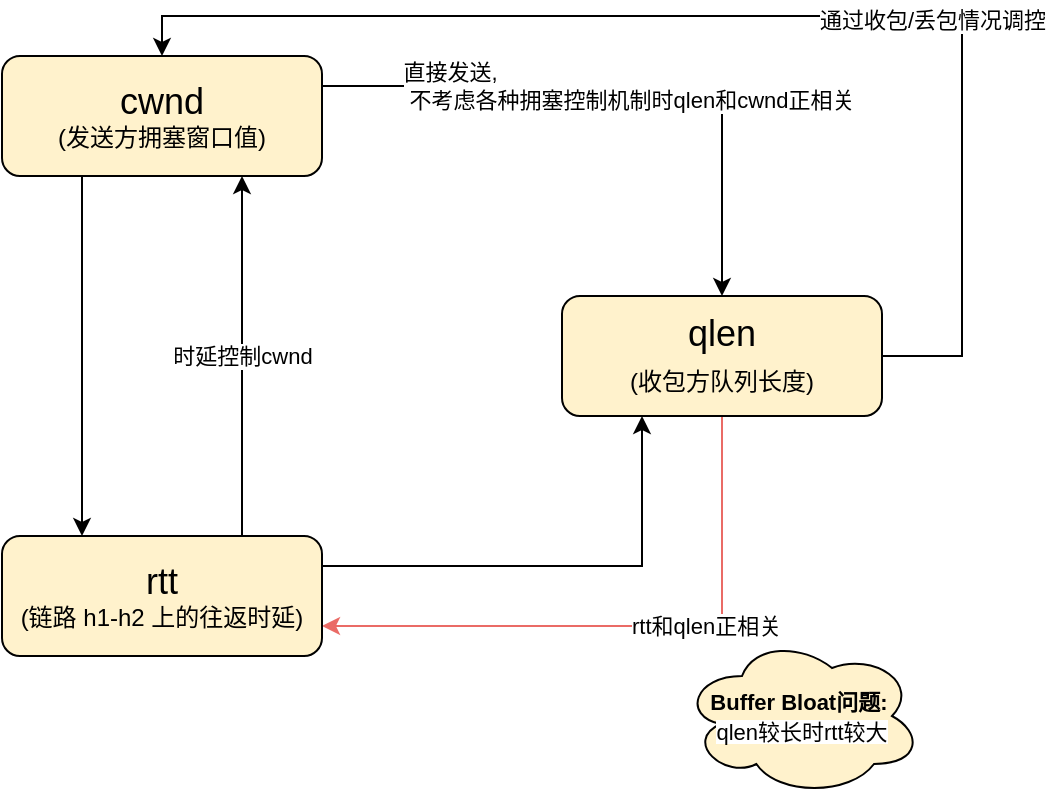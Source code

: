 <mxfile version="14.5.1" type="device" pages="2"><diagram id="knIP9MYX4YvF8Oh4ZdVp" name="draft"><mxGraphModel dx="1121" dy="553" grid="1" gridSize="10" guides="1" tooltips="1" connect="1" arrows="1" fold="1" page="1" pageScale="1" pageWidth="1169" pageHeight="827" math="0" shadow="0"><root><mxCell id="0"/><mxCell id="1" parent="0"/><mxCell id="ZzQ0bTXudo0s3Mfz1r9u-4" value="&lt;div style=&quot;text-align: left&quot;&gt;直接发送,&lt;/div&gt;&amp;nbsp;不考虑各种拥塞控制机制时qlen和cwnd正相关" style="edgeStyle=orthogonalEdgeStyle;rounded=0;orthogonalLoop=1;jettySize=auto;html=1;exitX=1;exitY=0.25;exitDx=0;exitDy=0;entryX=0.5;entryY=0;entryDx=0;entryDy=0;" edge="1" parent="1" source="ZzQ0bTXudo0s3Mfz1r9u-1" target="ZzQ0bTXudo0s3Mfz1r9u-2"><mxGeometry relative="1" as="geometry"/></mxCell><mxCell id="ZzQ0bTXudo0s3Mfz1r9u-5" style="edgeStyle=orthogonalEdgeStyle;rounded=0;orthogonalLoop=1;jettySize=auto;html=1;exitX=0.25;exitY=1;exitDx=0;exitDy=0;entryX=0.25;entryY=0;entryDx=0;entryDy=0;" edge="1" parent="1" source="ZzQ0bTXudo0s3Mfz1r9u-1" target="ZzQ0bTXudo0s3Mfz1r9u-3"><mxGeometry relative="1" as="geometry"/></mxCell><mxCell id="ZzQ0bTXudo0s3Mfz1r9u-1" value="&lt;font&gt;&lt;span style=&quot;font-size: 18px&quot;&gt;cwnd&lt;/span&gt;&lt;br&gt;&lt;font style=&quot;font-size: 12px&quot;&gt;(发送方拥塞窗口值)&lt;/font&gt;&lt;br&gt;&lt;/font&gt;" style="rounded=1;whiteSpace=wrap;html=1;fillColor=#FFF2CC;" vertex="1" parent="1"><mxGeometry x="360" y="120" width="160" height="60" as="geometry"/></mxCell><mxCell id="ZzQ0bTXudo0s3Mfz1r9u-7" value="rtt和qlen正相关" style="edgeStyle=orthogonalEdgeStyle;rounded=0.5;orthogonalLoop=1;jettySize=auto;html=1;exitX=0.5;exitY=1;exitDx=0;exitDy=0;entryX=1;entryY=0.75;entryDx=0;entryDy=0;strokeColor=#EA6B66;align=left;" edge="1" parent="1" source="ZzQ0bTXudo0s3Mfz1r9u-2" target="ZzQ0bTXudo0s3Mfz1r9u-3"><mxGeometry relative="1" as="geometry"/></mxCell><mxCell id="ZzQ0bTXudo0s3Mfz1r9u-9" style="edgeStyle=orthogonalEdgeStyle;rounded=0;orthogonalLoop=1;jettySize=auto;html=1;exitX=1;exitY=0.5;exitDx=0;exitDy=0;entryX=0.5;entryY=0;entryDx=0;entryDy=0;strokeColor=#000000;" edge="1" parent="1" source="ZzQ0bTXudo0s3Mfz1r9u-2" target="ZzQ0bTXudo0s3Mfz1r9u-1"><mxGeometry relative="1" as="geometry"><Array as="points"><mxPoint x="840" y="270"/><mxPoint x="840" y="100"/><mxPoint x="440" y="100"/></Array></mxGeometry></mxCell><mxCell id="ZzQ0bTXudo0s3Mfz1r9u-10" value="通过收包/丢包情况调控" style="edgeLabel;html=1;align=center;verticalAlign=middle;resizable=0;points=[];" vertex="1" connectable="0" parent="ZzQ0bTXudo0s3Mfz1r9u-9"><mxGeometry x="-0.281" y="2" relative="1" as="geometry"><mxPoint x="1" as="offset"/></mxGeometry></mxCell><mxCell id="ZzQ0bTXudo0s3Mfz1r9u-2" value="&lt;font&gt;&lt;span style=&quot;font-size: 18px&quot;&gt;qlen&lt;/span&gt;&lt;br&gt;&lt;font style=&quot;font-size: 12px&quot;&gt;(收包方队列长度)&lt;/font&gt;&lt;/font&gt;&lt;font style=&quot;font-size: 18px&quot;&gt;&lt;br&gt;&lt;/font&gt;" style="rounded=1;whiteSpace=wrap;html=1;fillColor=#FFF2CC;" vertex="1" parent="1"><mxGeometry x="640" y="240" width="160" height="60" as="geometry"/></mxCell><mxCell id="ZzQ0bTXudo0s3Mfz1r9u-8" value="时延控制cwnd" style="edgeStyle=orthogonalEdgeStyle;rounded=0;orthogonalLoop=1;jettySize=auto;html=1;exitX=0.75;exitY=0;exitDx=0;exitDy=0;entryX=0.75;entryY=1;entryDx=0;entryDy=0;" edge="1" parent="1" source="ZzQ0bTXudo0s3Mfz1r9u-3" target="ZzQ0bTXudo0s3Mfz1r9u-1"><mxGeometry relative="1" as="geometry"/></mxCell><mxCell id="ZzQ0bTXudo0s3Mfz1r9u-12" style="edgeStyle=orthogonalEdgeStyle;rounded=0;orthogonalLoop=1;jettySize=auto;html=1;exitX=1;exitY=0.25;exitDx=0;exitDy=0;entryX=0.25;entryY=1;entryDx=0;entryDy=0;strokeColor=#000000;" edge="1" parent="1" source="ZzQ0bTXudo0s3Mfz1r9u-3" target="ZzQ0bTXudo0s3Mfz1r9u-2"><mxGeometry relative="1" as="geometry"/></mxCell><mxCell id="ZzQ0bTXudo0s3Mfz1r9u-3" value="&lt;font&gt;&lt;span style=&quot;font-size: 18px&quot;&gt;rtt&lt;/span&gt;&lt;br&gt;&lt;font style=&quot;font-size: 12px&quot;&gt;(链路 h1-h2 上的往返时延)&lt;/font&gt;&lt;br&gt;&lt;/font&gt;" style="rounded=1;whiteSpace=wrap;html=1;fillColor=#FFF2CC;" vertex="1" parent="1"><mxGeometry x="360" y="360" width="160" height="60" as="geometry"/></mxCell><mxCell id="ZzQ0bTXudo0s3Mfz1r9u-11" value="&lt;b style=&quot;font-size: 11px ; text-align: left&quot;&gt;Buffer Bloat问题:&amp;nbsp;&lt;br&gt;&lt;/b&gt;&lt;span style=&quot;font-size: 11px ; text-align: left ; background-color: rgb(255 , 255 , 255)&quot;&gt;qlen较长时rtt较大&lt;/span&gt;" style="ellipse;shape=cloud;whiteSpace=wrap;html=1;fillColor=#FFF2CC;" vertex="1" parent="1"><mxGeometry x="700" y="410" width="120" height="80" as="geometry"/></mxCell></root></mxGraphModel></diagram><diagram name="relation-between-cwnd-qlen-rtt" id="8uz1wYJh5DPUaePt84xX"><mxGraphModel dx="1121" dy="553" grid="1" gridSize="10" guides="1" tooltips="1" connect="1" arrows="1" fold="1" page="1" pageScale="1" pageWidth="1169" pageHeight="827" math="0" shadow="0"><root><mxCell id="bMQ1Au6MmyZ_Yj3t9nZI-0"/><mxCell id="bMQ1Au6MmyZ_Yj3t9nZI-1" parent="bMQ1Au6MmyZ_Yj3t9nZI-0"/><mxCell id="BTmkOVpFvCua8qzh4wvd-4" value="&lt;div style=&quot;text-align: left&quot;&gt;&lt;b&gt;cwnd 影响发送速率,&lt;/b&gt;&lt;/div&gt;&lt;div style=&quot;text-align: left&quot;&gt;&lt;b&gt;进而影响收包方的队列长度&lt;/b&gt;&lt;/div&gt;" style="edgeStyle=orthogonalEdgeStyle;rounded=0;orthogonalLoop=1;jettySize=auto;html=1;exitX=1;exitY=0.75;exitDx=0;exitDy=0;entryX=0.25;entryY=0;entryDx=0;entryDy=0;strokeColor=#3333FF;fillColor=#67AB9F;" edge="1" parent="bMQ1Au6MmyZ_Yj3t9nZI-1" source="bMQ1Au6MmyZ_Yj3t9nZI-4" target="bMQ1Au6MmyZ_Yj3t9nZI-8"><mxGeometry x="-0.161" y="-20" relative="1" as="geometry"><mxPoint as="offset"/></mxGeometry></mxCell><mxCell id="BTmkOVpFvCua8qzh4wvd-7" value="&lt;div style=&quot;text-align: left&quot;&gt;&lt;b&gt;拥塞窗口值会影响拥塞状况&lt;/b&gt;,&amp;nbsp;&lt;/div&gt;&lt;div style=&quot;text-align: left&quot;&gt;进而影响链路的往返时延&lt;/div&gt;" style="edgeStyle=orthogonalEdgeStyle;rounded=0;orthogonalLoop=1;jettySize=auto;html=1;exitX=0;exitY=0.25;exitDx=0;exitDy=0;entryX=0.25;entryY=0;entryDx=0;entryDy=0;strokeColor=#994C00;fillColor=#67AB9F;" edge="1" parent="bMQ1Au6MmyZ_Yj3t9nZI-1" source="bMQ1Au6MmyZ_Yj3t9nZI-4" target="bMQ1Au6MmyZ_Yj3t9nZI-11"><mxGeometry x="-0.409" y="-15" relative="1" as="geometry"><mxPoint as="offset"/></mxGeometry></mxCell><mxCell id="bMQ1Au6MmyZ_Yj3t9nZI-4" value="&lt;font&gt;&lt;span style=&quot;font-size: 18px&quot;&gt;cwnd&lt;/span&gt;&lt;br&gt;&lt;font style=&quot;font-size: 12px&quot;&gt;(发送方拥塞窗口值)&lt;/font&gt;&lt;br&gt;&lt;/font&gt;" style="rounded=1;whiteSpace=wrap;html=1;fillColor=#E6E6E6;" vertex="1" parent="bMQ1Au6MmyZ_Yj3t9nZI-1"><mxGeometry x="470" y="200" width="160" height="60" as="geometry"/></mxCell><mxCell id="BTmkOVpFvCua8qzh4wvd-2" value="&lt;b&gt;rtt (往返时延)=节点处理时延+单程传输时延*2.&lt;br&gt;&lt;/b&gt;qlen 的变化通过引起&lt;u&gt;处理时延&lt;/u&gt;的变化来影响 rtt." style="edgeStyle=orthogonalEdgeStyle;rounded=0;orthogonalLoop=1;jettySize=auto;html=1;exitX=0;exitY=0.25;exitDx=0;exitDy=0;entryX=1;entryY=0.25;entryDx=0;entryDy=0;strokeColor=#3333FF;fillColor=#67AB9F;align=left;" edge="1" parent="bMQ1Au6MmyZ_Yj3t9nZI-1" source="bMQ1Au6MmyZ_Yj3t9nZI-8" target="bMQ1Au6MmyZ_Yj3t9nZI-11"><mxGeometry x="0.2" y="-15" relative="1" as="geometry"><mxPoint as="offset"/></mxGeometry></mxCell><mxCell id="BTmkOVpFvCua8qzh4wvd-6" value="&lt;b&gt;qlen队列长度会影响到收包/丢包的状况:&lt;br&gt;&lt;/b&gt;&amp;nbsp; - 丢包会导致 cwnd 快速减小, &lt;br&gt;&amp;nbsp; - 收包可以认为是对发送方当前 cwnd 值的 &quot;认可&quot;" style="edgeStyle=orthogonalEdgeStyle;rounded=0;orthogonalLoop=1;jettySize=auto;html=1;exitX=0.75;exitY=0;exitDx=0;exitDy=0;entryX=1;entryY=0.25;entryDx=0;entryDy=0;strokeColor=#994C00;fillColor=#67AB9F;align=left;" edge="1" parent="bMQ1Au6MmyZ_Yj3t9nZI-1" source="bMQ1Au6MmyZ_Yj3t9nZI-8" target="bMQ1Au6MmyZ_Yj3t9nZI-4"><mxGeometry x="-0.583" y="30" relative="1" as="geometry"><mxPoint as="offset"/></mxGeometry></mxCell><mxCell id="bMQ1Au6MmyZ_Yj3t9nZI-8" value="&lt;font&gt;&lt;span style=&quot;font-size: 18px&quot;&gt;qlen&lt;/span&gt;&lt;br&gt;&lt;font style=&quot;font-size: 12px&quot;&gt;(收包方队列长度)&lt;/font&gt;&lt;/font&gt;&lt;font style=&quot;font-size: 18px&quot;&gt;&lt;br&gt;&lt;/font&gt;" style="rounded=1;whiteSpace=wrap;html=1;fillColor=#E6E6E6;" vertex="1" parent="bMQ1Au6MmyZ_Yj3t9nZI-1"><mxGeometry x="750" y="550" width="160" height="60" as="geometry"/></mxCell><mxCell id="BTmkOVpFvCua8qzh4wvd-3" style="edgeStyle=orthogonalEdgeStyle;rounded=0;orthogonalLoop=1;jettySize=auto;html=1;exitX=0.75;exitY=0;exitDx=0;exitDy=0;entryX=0;entryY=0.75;entryDx=0;entryDy=0;strokeColor=#3333FF;fillColor=#67AB9F;" edge="1" parent="bMQ1Au6MmyZ_Yj3t9nZI-1" source="bMQ1Au6MmyZ_Yj3t9nZI-11" target="bMQ1Au6MmyZ_Yj3t9nZI-4"><mxGeometry relative="1" as="geometry"/></mxCell><mxCell id="BTmkOVpFvCua8qzh4wvd-10" value="&lt;b&gt;TCP的拥塞控制方法 &lt;/b&gt;(慢启动, 拥塞避免...)&lt;br&gt;&lt;b&gt;以 rtt 为调控周期:&lt;/b&gt;&lt;br&gt;rtt 的大小会影响拥塞窗口值变化的速率,&lt;br&gt;从而影响拥塞窗口值" style="edgeLabel;html=1;align=left;verticalAlign=middle;resizable=0;points=[];" vertex="1" connectable="0" parent="BTmkOVpFvCua8qzh4wvd-3"><mxGeometry x="-0.113" y="3" relative="1" as="geometry"><mxPoint x="-17.0" y="16.0" as="offset"/></mxGeometry></mxCell><mxCell id="BTmkOVpFvCua8qzh4wvd-5" value="&lt;b&gt;收包方对单个包的处理时延是一定的&lt;/b&gt;,&lt;br&gt;rtt 反映了链路上的传输速率, 因此收包&lt;br&gt;方队列长度受到 rtt 的影响 &lt;br&gt;(注: 实际上是受到了rtt中传输时延这一成分的影响)" style="edgeStyle=orthogonalEdgeStyle;rounded=0;orthogonalLoop=1;jettySize=auto;html=1;exitX=1;exitY=0.75;exitDx=0;exitDy=0;entryX=0;entryY=0.75;entryDx=0;entryDy=0;strokeColor=#994C00;fillColor=#67AB9F;align=left;" edge="1" parent="bMQ1Au6MmyZ_Yj3t9nZI-1" source="bMQ1Au6MmyZ_Yj3t9nZI-11" target="bMQ1Au6MmyZ_Yj3t9nZI-8"><mxGeometry x="-0.9" y="-35" relative="1" as="geometry"><mxPoint as="offset"/></mxGeometry></mxCell><mxCell id="bMQ1Au6MmyZ_Yj3t9nZI-11" value="&lt;font&gt;&lt;span style=&quot;font-size: 18px&quot;&gt;rtt&lt;/span&gt;&lt;br&gt;&lt;font style=&quot;font-size: 12px&quot;&gt;(链路 h1-h2 上的往返时延)&lt;/font&gt;&lt;br&gt;&lt;/font&gt;" style="rounded=1;whiteSpace=wrap;html=1;fillColor=#E6E6E6;" vertex="1" parent="bMQ1Au6MmyZ_Yj3t9nZI-1"><mxGeometry x="190" y="550" width="160" height="60" as="geometry"/></mxCell><mxCell id="BTmkOVpFvCua8qzh4wvd-0" value="&lt;b style=&quot;font-size: 11px ; text-align: left&quot;&gt;Bufferbloat问题:&amp;nbsp;&lt;br&gt;&lt;/b&gt;&lt;span&gt;qlen 较长时, rtt 较大&lt;/span&gt;" style="ellipse;shape=cloud;whiteSpace=wrap;html=1;fillColor=#F19C99;" vertex="1" parent="bMQ1Au6MmyZ_Yj3t9nZI-1"><mxGeometry x="350" y="450" width="180" height="80" as="geometry"/></mxCell><mxCell id="BTmkOVpFvCua8qzh4wvd-9" value="" style="endArrow=none;html=1;strokeColor=#000000;fillColor=#67AB9F;" edge="1" parent="bMQ1Au6MmyZ_Yj3t9nZI-1" target="BTmkOVpFvCua8qzh4wvd-0"><mxGeometry width="50" height="50" relative="1" as="geometry"><mxPoint x="440" y="570" as="sourcePoint"/><mxPoint x="710" y="490" as="targetPoint"/></mxGeometry></mxCell></root></mxGraphModel></diagram></mxfile>